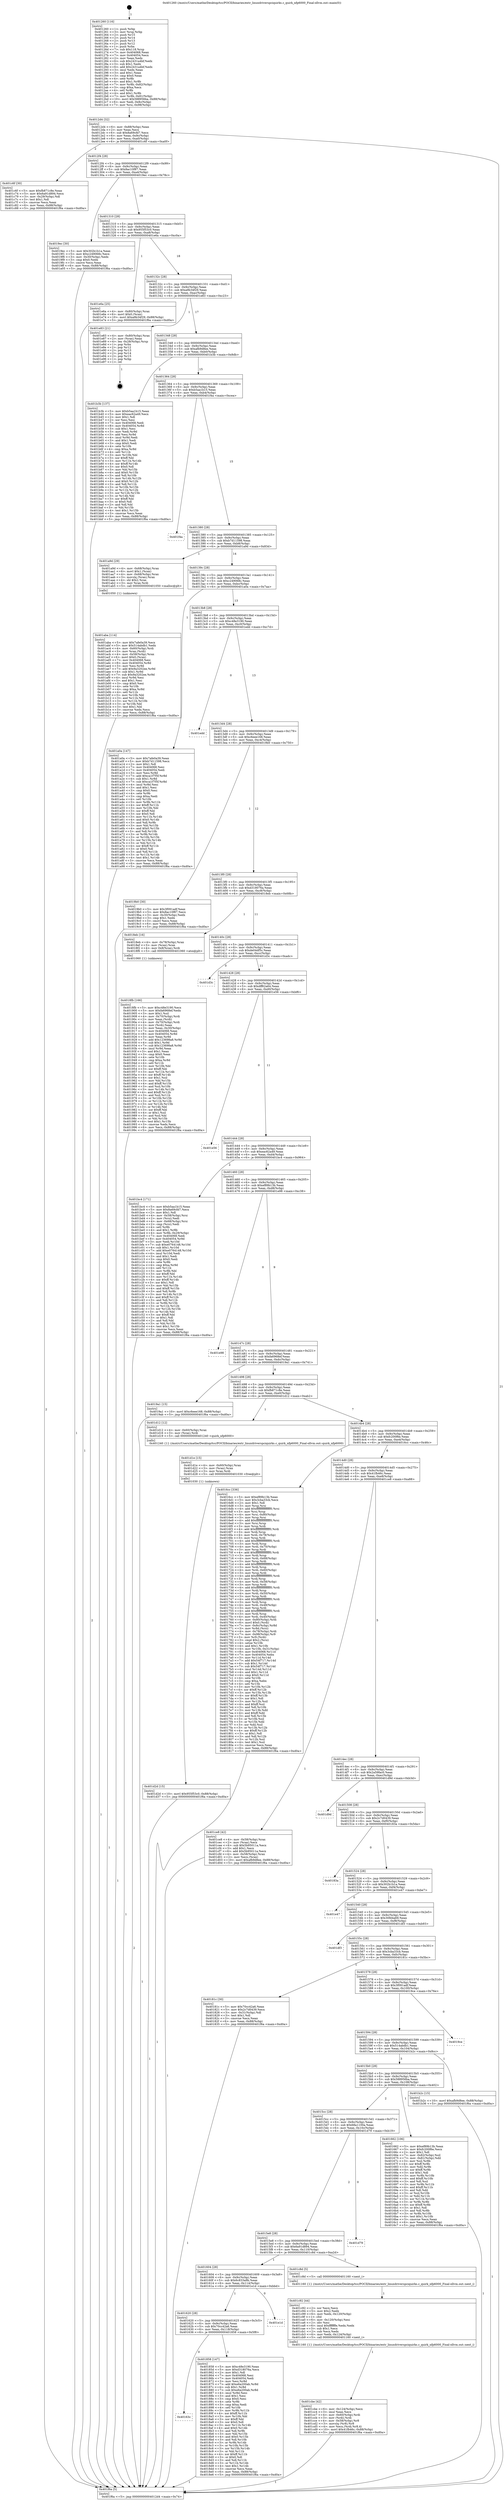 digraph "0x401260" {
  label = "0x401260 (/mnt/c/Users/mathe/Desktop/tcc/POCII/binaries/extr_linuxdriverspciquirks.c_quirk_nfp6000_Final-ollvm.out::main(0))"
  labelloc = "t"
  node[shape=record]

  Entry [label="",width=0.3,height=0.3,shape=circle,fillcolor=black,style=filled]
  "0x4012d4" [label="{
     0x4012d4 [32]\l
     | [instrs]\l
     &nbsp;&nbsp;0x4012d4 \<+6\>: mov -0x88(%rbp),%eax\l
     &nbsp;&nbsp;0x4012da \<+2\>: mov %eax,%ecx\l
     &nbsp;&nbsp;0x4012dc \<+6\>: sub $0x8a69cfd7,%ecx\l
     &nbsp;&nbsp;0x4012e2 \<+6\>: mov %eax,-0x9c(%rbp)\l
     &nbsp;&nbsp;0x4012e8 \<+6\>: mov %ecx,-0xa0(%rbp)\l
     &nbsp;&nbsp;0x4012ee \<+6\>: je 0000000000401c6f \<main+0xa0f\>\l
  }"]
  "0x401c6f" [label="{
     0x401c6f [30]\l
     | [instrs]\l
     &nbsp;&nbsp;0x401c6f \<+5\>: mov $0xfb871c8e,%eax\l
     &nbsp;&nbsp;0x401c74 \<+5\>: mov $0x6a91d894,%ecx\l
     &nbsp;&nbsp;0x401c79 \<+3\>: mov -0x29(%rbp),%dl\l
     &nbsp;&nbsp;0x401c7c \<+3\>: test $0x1,%dl\l
     &nbsp;&nbsp;0x401c7f \<+3\>: cmovne %ecx,%eax\l
     &nbsp;&nbsp;0x401c82 \<+6\>: mov %eax,-0x88(%rbp)\l
     &nbsp;&nbsp;0x401c88 \<+5\>: jmp 0000000000401f6a \<main+0xd0a\>\l
  }"]
  "0x4012f4" [label="{
     0x4012f4 [28]\l
     | [instrs]\l
     &nbsp;&nbsp;0x4012f4 \<+5\>: jmp 00000000004012f9 \<main+0x99\>\l
     &nbsp;&nbsp;0x4012f9 \<+6\>: mov -0x9c(%rbp),%eax\l
     &nbsp;&nbsp;0x4012ff \<+5\>: sub $0x8ac10f87,%eax\l
     &nbsp;&nbsp;0x401304 \<+6\>: mov %eax,-0xa4(%rbp)\l
     &nbsp;&nbsp;0x40130a \<+6\>: je 00000000004019ec \<main+0x78c\>\l
  }"]
  Exit [label="",width=0.3,height=0.3,shape=circle,fillcolor=black,style=filled,peripheries=2]
  "0x4019ec" [label="{
     0x4019ec [30]\l
     | [instrs]\l
     &nbsp;&nbsp;0x4019ec \<+5\>: mov $0x302b1b1a,%eax\l
     &nbsp;&nbsp;0x4019f1 \<+5\>: mov $0xc249068c,%ecx\l
     &nbsp;&nbsp;0x4019f6 \<+3\>: mov -0x30(%rbp),%edx\l
     &nbsp;&nbsp;0x4019f9 \<+3\>: cmp $0x0,%edx\l
     &nbsp;&nbsp;0x4019fc \<+3\>: cmove %ecx,%eax\l
     &nbsp;&nbsp;0x4019ff \<+6\>: mov %eax,-0x88(%rbp)\l
     &nbsp;&nbsp;0x401a05 \<+5\>: jmp 0000000000401f6a \<main+0xd0a\>\l
  }"]
  "0x401310" [label="{
     0x401310 [28]\l
     | [instrs]\l
     &nbsp;&nbsp;0x401310 \<+5\>: jmp 0000000000401315 \<main+0xb5\>\l
     &nbsp;&nbsp;0x401315 \<+6\>: mov -0x9c(%rbp),%eax\l
     &nbsp;&nbsp;0x40131b \<+5\>: sub $0x955f53c0,%eax\l
     &nbsp;&nbsp;0x401320 \<+6\>: mov %eax,-0xa8(%rbp)\l
     &nbsp;&nbsp;0x401326 \<+6\>: je 0000000000401e6a \<main+0xc0a\>\l
  }"]
  "0x401d2d" [label="{
     0x401d2d [15]\l
     | [instrs]\l
     &nbsp;&nbsp;0x401d2d \<+10\>: movl $0x955f53c0,-0x88(%rbp)\l
     &nbsp;&nbsp;0x401d37 \<+5\>: jmp 0000000000401f6a \<main+0xd0a\>\l
  }"]
  "0x401e6a" [label="{
     0x401e6a [25]\l
     | [instrs]\l
     &nbsp;&nbsp;0x401e6a \<+4\>: mov -0x80(%rbp),%rax\l
     &nbsp;&nbsp;0x401e6e \<+6\>: movl $0x0,(%rax)\l
     &nbsp;&nbsp;0x401e74 \<+10\>: movl $0xa9b34f29,-0x88(%rbp)\l
     &nbsp;&nbsp;0x401e7e \<+5\>: jmp 0000000000401f6a \<main+0xd0a\>\l
  }"]
  "0x40132c" [label="{
     0x40132c [28]\l
     | [instrs]\l
     &nbsp;&nbsp;0x40132c \<+5\>: jmp 0000000000401331 \<main+0xd1\>\l
     &nbsp;&nbsp;0x401331 \<+6\>: mov -0x9c(%rbp),%eax\l
     &nbsp;&nbsp;0x401337 \<+5\>: sub $0xa9b34f29,%eax\l
     &nbsp;&nbsp;0x40133c \<+6\>: mov %eax,-0xac(%rbp)\l
     &nbsp;&nbsp;0x401342 \<+6\>: je 0000000000401e83 \<main+0xc23\>\l
  }"]
  "0x401d1e" [label="{
     0x401d1e [15]\l
     | [instrs]\l
     &nbsp;&nbsp;0x401d1e \<+4\>: mov -0x60(%rbp),%rax\l
     &nbsp;&nbsp;0x401d22 \<+3\>: mov (%rax),%rax\l
     &nbsp;&nbsp;0x401d25 \<+3\>: mov %rax,%rdi\l
     &nbsp;&nbsp;0x401d28 \<+5\>: call 0000000000401030 \<free@plt\>\l
     | [calls]\l
     &nbsp;&nbsp;0x401030 \{1\} (unknown)\l
  }"]
  "0x401e83" [label="{
     0x401e83 [21]\l
     | [instrs]\l
     &nbsp;&nbsp;0x401e83 \<+4\>: mov -0x80(%rbp),%rax\l
     &nbsp;&nbsp;0x401e87 \<+2\>: mov (%rax),%eax\l
     &nbsp;&nbsp;0x401e89 \<+4\>: lea -0x28(%rbp),%rsp\l
     &nbsp;&nbsp;0x401e8d \<+1\>: pop %rbx\l
     &nbsp;&nbsp;0x401e8e \<+2\>: pop %r12\l
     &nbsp;&nbsp;0x401e90 \<+2\>: pop %r13\l
     &nbsp;&nbsp;0x401e92 \<+2\>: pop %r14\l
     &nbsp;&nbsp;0x401e94 \<+2\>: pop %r15\l
     &nbsp;&nbsp;0x401e96 \<+1\>: pop %rbp\l
     &nbsp;&nbsp;0x401e97 \<+1\>: ret\l
  }"]
  "0x401348" [label="{
     0x401348 [28]\l
     | [instrs]\l
     &nbsp;&nbsp;0x401348 \<+5\>: jmp 000000000040134d \<main+0xed\>\l
     &nbsp;&nbsp;0x40134d \<+6\>: mov -0x9c(%rbp),%eax\l
     &nbsp;&nbsp;0x401353 \<+5\>: sub $0xafb9d8ee,%eax\l
     &nbsp;&nbsp;0x401358 \<+6\>: mov %eax,-0xb0(%rbp)\l
     &nbsp;&nbsp;0x40135e \<+6\>: je 0000000000401b3b \<main+0x8db\>\l
  }"]
  "0x401cbe" [label="{
     0x401cbe [42]\l
     | [instrs]\l
     &nbsp;&nbsp;0x401cbe \<+6\>: mov -0x124(%rbp),%ecx\l
     &nbsp;&nbsp;0x401cc4 \<+3\>: imul %eax,%ecx\l
     &nbsp;&nbsp;0x401cc7 \<+4\>: mov -0x60(%rbp),%rdi\l
     &nbsp;&nbsp;0x401ccb \<+3\>: mov (%rdi),%rdi\l
     &nbsp;&nbsp;0x401cce \<+4\>: mov -0x58(%rbp),%r8\l
     &nbsp;&nbsp;0x401cd2 \<+3\>: movslq (%r8),%r8\l
     &nbsp;&nbsp;0x401cd5 \<+4\>: mov %ecx,(%rdi,%r8,4)\l
     &nbsp;&nbsp;0x401cd9 \<+10\>: movl $0x41fb46c,-0x88(%rbp)\l
     &nbsp;&nbsp;0x401ce3 \<+5\>: jmp 0000000000401f6a \<main+0xd0a\>\l
  }"]
  "0x401b3b" [label="{
     0x401b3b [137]\l
     | [instrs]\l
     &nbsp;&nbsp;0x401b3b \<+5\>: mov $0xb5aa1b15,%eax\l
     &nbsp;&nbsp;0x401b40 \<+5\>: mov $0xeac62a49,%ecx\l
     &nbsp;&nbsp;0x401b45 \<+2\>: mov $0x1,%dl\l
     &nbsp;&nbsp;0x401b47 \<+2\>: xor %esi,%esi\l
     &nbsp;&nbsp;0x401b49 \<+7\>: mov 0x404068,%edi\l
     &nbsp;&nbsp;0x401b50 \<+8\>: mov 0x404054,%r8d\l
     &nbsp;&nbsp;0x401b58 \<+3\>: sub $0x1,%esi\l
     &nbsp;&nbsp;0x401b5b \<+3\>: mov %edi,%r9d\l
     &nbsp;&nbsp;0x401b5e \<+3\>: add %esi,%r9d\l
     &nbsp;&nbsp;0x401b61 \<+4\>: imul %r9d,%edi\l
     &nbsp;&nbsp;0x401b65 \<+3\>: and $0x1,%edi\l
     &nbsp;&nbsp;0x401b68 \<+3\>: cmp $0x0,%edi\l
     &nbsp;&nbsp;0x401b6b \<+4\>: sete %r10b\l
     &nbsp;&nbsp;0x401b6f \<+4\>: cmp $0xa,%r8d\l
     &nbsp;&nbsp;0x401b73 \<+4\>: setl %r11b\l
     &nbsp;&nbsp;0x401b77 \<+3\>: mov %r10b,%bl\l
     &nbsp;&nbsp;0x401b7a \<+3\>: xor $0xff,%bl\l
     &nbsp;&nbsp;0x401b7d \<+3\>: mov %r11b,%r14b\l
     &nbsp;&nbsp;0x401b80 \<+4\>: xor $0xff,%r14b\l
     &nbsp;&nbsp;0x401b84 \<+3\>: xor $0x0,%dl\l
     &nbsp;&nbsp;0x401b87 \<+3\>: mov %bl,%r15b\l
     &nbsp;&nbsp;0x401b8a \<+4\>: and $0x0,%r15b\l
     &nbsp;&nbsp;0x401b8e \<+3\>: and %dl,%r10b\l
     &nbsp;&nbsp;0x401b91 \<+3\>: mov %r14b,%r12b\l
     &nbsp;&nbsp;0x401b94 \<+4\>: and $0x0,%r12b\l
     &nbsp;&nbsp;0x401b98 \<+3\>: and %dl,%r11b\l
     &nbsp;&nbsp;0x401b9b \<+3\>: or %r10b,%r15b\l
     &nbsp;&nbsp;0x401b9e \<+3\>: or %r11b,%r12b\l
     &nbsp;&nbsp;0x401ba1 \<+3\>: xor %r12b,%r15b\l
     &nbsp;&nbsp;0x401ba4 \<+3\>: or %r14b,%bl\l
     &nbsp;&nbsp;0x401ba7 \<+3\>: xor $0xff,%bl\l
     &nbsp;&nbsp;0x401baa \<+3\>: or $0x0,%dl\l
     &nbsp;&nbsp;0x401bad \<+2\>: and %dl,%bl\l
     &nbsp;&nbsp;0x401baf \<+3\>: or %bl,%r15b\l
     &nbsp;&nbsp;0x401bb2 \<+4\>: test $0x1,%r15b\l
     &nbsp;&nbsp;0x401bb6 \<+3\>: cmovne %ecx,%eax\l
     &nbsp;&nbsp;0x401bb9 \<+6\>: mov %eax,-0x88(%rbp)\l
     &nbsp;&nbsp;0x401bbf \<+5\>: jmp 0000000000401f6a \<main+0xd0a\>\l
  }"]
  "0x401364" [label="{
     0x401364 [28]\l
     | [instrs]\l
     &nbsp;&nbsp;0x401364 \<+5\>: jmp 0000000000401369 \<main+0x109\>\l
     &nbsp;&nbsp;0x401369 \<+6\>: mov -0x9c(%rbp),%eax\l
     &nbsp;&nbsp;0x40136f \<+5\>: sub $0xb5aa1b15,%eax\l
     &nbsp;&nbsp;0x401374 \<+6\>: mov %eax,-0xb4(%rbp)\l
     &nbsp;&nbsp;0x40137a \<+6\>: je 0000000000401f4a \<main+0xcea\>\l
  }"]
  "0x401c92" [label="{
     0x401c92 [44]\l
     | [instrs]\l
     &nbsp;&nbsp;0x401c92 \<+2\>: xor %ecx,%ecx\l
     &nbsp;&nbsp;0x401c94 \<+5\>: mov $0x2,%edx\l
     &nbsp;&nbsp;0x401c99 \<+6\>: mov %edx,-0x120(%rbp)\l
     &nbsp;&nbsp;0x401c9f \<+1\>: cltd\l
     &nbsp;&nbsp;0x401ca0 \<+6\>: mov -0x120(%rbp),%esi\l
     &nbsp;&nbsp;0x401ca6 \<+2\>: idiv %esi\l
     &nbsp;&nbsp;0x401ca8 \<+6\>: imul $0xfffffffe,%edx,%edx\l
     &nbsp;&nbsp;0x401cae \<+3\>: sub $0x1,%ecx\l
     &nbsp;&nbsp;0x401cb1 \<+2\>: sub %ecx,%edx\l
     &nbsp;&nbsp;0x401cb3 \<+6\>: mov %edx,-0x124(%rbp)\l
     &nbsp;&nbsp;0x401cb9 \<+5\>: call 0000000000401160 \<next_i\>\l
     | [calls]\l
     &nbsp;&nbsp;0x401160 \{1\} (/mnt/c/Users/mathe/Desktop/tcc/POCII/binaries/extr_linuxdriverspciquirks.c_quirk_nfp6000_Final-ollvm.out::next_i)\l
  }"]
  "0x401f4a" [label="{
     0x401f4a\l
  }", style=dashed]
  "0x401380" [label="{
     0x401380 [28]\l
     | [instrs]\l
     &nbsp;&nbsp;0x401380 \<+5\>: jmp 0000000000401385 \<main+0x125\>\l
     &nbsp;&nbsp;0x401385 \<+6\>: mov -0x9c(%rbp),%eax\l
     &nbsp;&nbsp;0x40138b \<+5\>: sub $0xb7d11598,%eax\l
     &nbsp;&nbsp;0x401390 \<+6\>: mov %eax,-0xb8(%rbp)\l
     &nbsp;&nbsp;0x401396 \<+6\>: je 0000000000401a9d \<main+0x83d\>\l
  }"]
  "0x401aba" [label="{
     0x401aba [114]\l
     | [instrs]\l
     &nbsp;&nbsp;0x401aba \<+5\>: mov $0x7afe0a39,%ecx\l
     &nbsp;&nbsp;0x401abf \<+5\>: mov $0x514abdb1,%edx\l
     &nbsp;&nbsp;0x401ac4 \<+4\>: mov -0x60(%rbp),%rdi\l
     &nbsp;&nbsp;0x401ac8 \<+3\>: mov %rax,(%rdi)\l
     &nbsp;&nbsp;0x401acb \<+4\>: mov -0x58(%rbp),%rax\l
     &nbsp;&nbsp;0x401acf \<+6\>: movl $0x0,(%rax)\l
     &nbsp;&nbsp;0x401ad5 \<+7\>: mov 0x404068,%esi\l
     &nbsp;&nbsp;0x401adc \<+8\>: mov 0x404054,%r8d\l
     &nbsp;&nbsp;0x401ae4 \<+3\>: mov %esi,%r9d\l
     &nbsp;&nbsp;0x401ae7 \<+7\>: add $0x9a3202ee,%r9d\l
     &nbsp;&nbsp;0x401aee \<+4\>: sub $0x1,%r9d\l
     &nbsp;&nbsp;0x401af2 \<+7\>: sub $0x9a3202ee,%r9d\l
     &nbsp;&nbsp;0x401af9 \<+4\>: imul %r9d,%esi\l
     &nbsp;&nbsp;0x401afd \<+3\>: and $0x1,%esi\l
     &nbsp;&nbsp;0x401b00 \<+3\>: cmp $0x0,%esi\l
     &nbsp;&nbsp;0x401b03 \<+4\>: sete %r10b\l
     &nbsp;&nbsp;0x401b07 \<+4\>: cmp $0xa,%r8d\l
     &nbsp;&nbsp;0x401b0b \<+4\>: setl %r11b\l
     &nbsp;&nbsp;0x401b0f \<+3\>: mov %r10b,%bl\l
     &nbsp;&nbsp;0x401b12 \<+3\>: and %r11b,%bl\l
     &nbsp;&nbsp;0x401b15 \<+3\>: xor %r11b,%r10b\l
     &nbsp;&nbsp;0x401b18 \<+3\>: or %r10b,%bl\l
     &nbsp;&nbsp;0x401b1b \<+3\>: test $0x1,%bl\l
     &nbsp;&nbsp;0x401b1e \<+3\>: cmovne %edx,%ecx\l
     &nbsp;&nbsp;0x401b21 \<+6\>: mov %ecx,-0x88(%rbp)\l
     &nbsp;&nbsp;0x401b27 \<+5\>: jmp 0000000000401f6a \<main+0xd0a\>\l
  }"]
  "0x401a9d" [label="{
     0x401a9d [29]\l
     | [instrs]\l
     &nbsp;&nbsp;0x401a9d \<+4\>: mov -0x68(%rbp),%rax\l
     &nbsp;&nbsp;0x401aa1 \<+6\>: movl $0x1,(%rax)\l
     &nbsp;&nbsp;0x401aa7 \<+4\>: mov -0x68(%rbp),%rax\l
     &nbsp;&nbsp;0x401aab \<+3\>: movslq (%rax),%rax\l
     &nbsp;&nbsp;0x401aae \<+4\>: shl $0x2,%rax\l
     &nbsp;&nbsp;0x401ab2 \<+3\>: mov %rax,%rdi\l
     &nbsp;&nbsp;0x401ab5 \<+5\>: call 0000000000401050 \<malloc@plt\>\l
     | [calls]\l
     &nbsp;&nbsp;0x401050 \{1\} (unknown)\l
  }"]
  "0x40139c" [label="{
     0x40139c [28]\l
     | [instrs]\l
     &nbsp;&nbsp;0x40139c \<+5\>: jmp 00000000004013a1 \<main+0x141\>\l
     &nbsp;&nbsp;0x4013a1 \<+6\>: mov -0x9c(%rbp),%eax\l
     &nbsp;&nbsp;0x4013a7 \<+5\>: sub $0xc249068c,%eax\l
     &nbsp;&nbsp;0x4013ac \<+6\>: mov %eax,-0xbc(%rbp)\l
     &nbsp;&nbsp;0x4013b2 \<+6\>: je 0000000000401a0a \<main+0x7aa\>\l
  }"]
  "0x4018fb" [label="{
     0x4018fb [166]\l
     | [instrs]\l
     &nbsp;&nbsp;0x4018fb \<+5\>: mov $0xc48e3190,%ecx\l
     &nbsp;&nbsp;0x401900 \<+5\>: mov $0xfa6968ef,%edx\l
     &nbsp;&nbsp;0x401905 \<+3\>: mov $0x1,%sil\l
     &nbsp;&nbsp;0x401908 \<+4\>: mov -0x70(%rbp),%rdi\l
     &nbsp;&nbsp;0x40190c \<+2\>: mov %eax,(%rdi)\l
     &nbsp;&nbsp;0x40190e \<+4\>: mov -0x70(%rbp),%rdi\l
     &nbsp;&nbsp;0x401912 \<+2\>: mov (%rdi),%eax\l
     &nbsp;&nbsp;0x401914 \<+3\>: mov %eax,-0x30(%rbp)\l
     &nbsp;&nbsp;0x401917 \<+7\>: mov 0x404068,%eax\l
     &nbsp;&nbsp;0x40191e \<+8\>: mov 0x404054,%r8d\l
     &nbsp;&nbsp;0x401926 \<+3\>: mov %eax,%r9d\l
     &nbsp;&nbsp;0x401929 \<+7\>: add $0x123698a8,%r9d\l
     &nbsp;&nbsp;0x401930 \<+4\>: sub $0x1,%r9d\l
     &nbsp;&nbsp;0x401934 \<+7\>: sub $0x123698a8,%r9d\l
     &nbsp;&nbsp;0x40193b \<+4\>: imul %r9d,%eax\l
     &nbsp;&nbsp;0x40193f \<+3\>: and $0x1,%eax\l
     &nbsp;&nbsp;0x401942 \<+3\>: cmp $0x0,%eax\l
     &nbsp;&nbsp;0x401945 \<+4\>: sete %r10b\l
     &nbsp;&nbsp;0x401949 \<+4\>: cmp $0xa,%r8d\l
     &nbsp;&nbsp;0x40194d \<+4\>: setl %r11b\l
     &nbsp;&nbsp;0x401951 \<+3\>: mov %r10b,%bl\l
     &nbsp;&nbsp;0x401954 \<+3\>: xor $0xff,%bl\l
     &nbsp;&nbsp;0x401957 \<+3\>: mov %r11b,%r14b\l
     &nbsp;&nbsp;0x40195a \<+4\>: xor $0xff,%r14b\l
     &nbsp;&nbsp;0x40195e \<+4\>: xor $0x1,%sil\l
     &nbsp;&nbsp;0x401962 \<+3\>: mov %bl,%r15b\l
     &nbsp;&nbsp;0x401965 \<+4\>: and $0xff,%r15b\l
     &nbsp;&nbsp;0x401969 \<+3\>: and %sil,%r10b\l
     &nbsp;&nbsp;0x40196c \<+3\>: mov %r14b,%r12b\l
     &nbsp;&nbsp;0x40196f \<+4\>: and $0xff,%r12b\l
     &nbsp;&nbsp;0x401973 \<+3\>: and %sil,%r11b\l
     &nbsp;&nbsp;0x401976 \<+3\>: or %r10b,%r15b\l
     &nbsp;&nbsp;0x401979 \<+3\>: or %r11b,%r12b\l
     &nbsp;&nbsp;0x40197c \<+3\>: xor %r12b,%r15b\l
     &nbsp;&nbsp;0x40197f \<+3\>: or %r14b,%bl\l
     &nbsp;&nbsp;0x401982 \<+3\>: xor $0xff,%bl\l
     &nbsp;&nbsp;0x401985 \<+4\>: or $0x1,%sil\l
     &nbsp;&nbsp;0x401989 \<+3\>: and %sil,%bl\l
     &nbsp;&nbsp;0x40198c \<+3\>: or %bl,%r15b\l
     &nbsp;&nbsp;0x40198f \<+4\>: test $0x1,%r15b\l
     &nbsp;&nbsp;0x401993 \<+3\>: cmovne %edx,%ecx\l
     &nbsp;&nbsp;0x401996 \<+6\>: mov %ecx,-0x88(%rbp)\l
     &nbsp;&nbsp;0x40199c \<+5\>: jmp 0000000000401f6a \<main+0xd0a\>\l
  }"]
  "0x401a0a" [label="{
     0x401a0a [147]\l
     | [instrs]\l
     &nbsp;&nbsp;0x401a0a \<+5\>: mov $0x7afe0a39,%eax\l
     &nbsp;&nbsp;0x401a0f \<+5\>: mov $0xb7d11598,%ecx\l
     &nbsp;&nbsp;0x401a14 \<+2\>: mov $0x1,%dl\l
     &nbsp;&nbsp;0x401a16 \<+7\>: mov 0x404068,%esi\l
     &nbsp;&nbsp;0x401a1d \<+7\>: mov 0x404054,%edi\l
     &nbsp;&nbsp;0x401a24 \<+3\>: mov %esi,%r8d\l
     &nbsp;&nbsp;0x401a27 \<+7\>: add $0xca1f7f5f,%r8d\l
     &nbsp;&nbsp;0x401a2e \<+4\>: sub $0x1,%r8d\l
     &nbsp;&nbsp;0x401a32 \<+7\>: sub $0xca1f7f5f,%r8d\l
     &nbsp;&nbsp;0x401a39 \<+4\>: imul %r8d,%esi\l
     &nbsp;&nbsp;0x401a3d \<+3\>: and $0x1,%esi\l
     &nbsp;&nbsp;0x401a40 \<+3\>: cmp $0x0,%esi\l
     &nbsp;&nbsp;0x401a43 \<+4\>: sete %r9b\l
     &nbsp;&nbsp;0x401a47 \<+3\>: cmp $0xa,%edi\l
     &nbsp;&nbsp;0x401a4a \<+4\>: setl %r10b\l
     &nbsp;&nbsp;0x401a4e \<+3\>: mov %r9b,%r11b\l
     &nbsp;&nbsp;0x401a51 \<+4\>: xor $0xff,%r11b\l
     &nbsp;&nbsp;0x401a55 \<+3\>: mov %r10b,%bl\l
     &nbsp;&nbsp;0x401a58 \<+3\>: xor $0xff,%bl\l
     &nbsp;&nbsp;0x401a5b \<+3\>: xor $0x0,%dl\l
     &nbsp;&nbsp;0x401a5e \<+3\>: mov %r11b,%r14b\l
     &nbsp;&nbsp;0x401a61 \<+4\>: and $0x0,%r14b\l
     &nbsp;&nbsp;0x401a65 \<+3\>: and %dl,%r9b\l
     &nbsp;&nbsp;0x401a68 \<+3\>: mov %bl,%r15b\l
     &nbsp;&nbsp;0x401a6b \<+4\>: and $0x0,%r15b\l
     &nbsp;&nbsp;0x401a6f \<+3\>: and %dl,%r10b\l
     &nbsp;&nbsp;0x401a72 \<+3\>: or %r9b,%r14b\l
     &nbsp;&nbsp;0x401a75 \<+3\>: or %r10b,%r15b\l
     &nbsp;&nbsp;0x401a78 \<+3\>: xor %r15b,%r14b\l
     &nbsp;&nbsp;0x401a7b \<+3\>: or %bl,%r11b\l
     &nbsp;&nbsp;0x401a7e \<+4\>: xor $0xff,%r11b\l
     &nbsp;&nbsp;0x401a82 \<+3\>: or $0x0,%dl\l
     &nbsp;&nbsp;0x401a85 \<+3\>: and %dl,%r11b\l
     &nbsp;&nbsp;0x401a88 \<+3\>: or %r11b,%r14b\l
     &nbsp;&nbsp;0x401a8b \<+4\>: test $0x1,%r14b\l
     &nbsp;&nbsp;0x401a8f \<+3\>: cmovne %ecx,%eax\l
     &nbsp;&nbsp;0x401a92 \<+6\>: mov %eax,-0x88(%rbp)\l
     &nbsp;&nbsp;0x401a98 \<+5\>: jmp 0000000000401f6a \<main+0xd0a\>\l
  }"]
  "0x4013b8" [label="{
     0x4013b8 [28]\l
     | [instrs]\l
     &nbsp;&nbsp;0x4013b8 \<+5\>: jmp 00000000004013bd \<main+0x15d\>\l
     &nbsp;&nbsp;0x4013bd \<+6\>: mov -0x9c(%rbp),%eax\l
     &nbsp;&nbsp;0x4013c3 \<+5\>: sub $0xc48e3190,%eax\l
     &nbsp;&nbsp;0x4013c8 \<+6\>: mov %eax,-0xc0(%rbp)\l
     &nbsp;&nbsp;0x4013ce \<+6\>: je 0000000000401edd \<main+0xc7d\>\l
  }"]
  "0x40163c" [label="{
     0x40163c\l
  }", style=dashed]
  "0x401edd" [label="{
     0x401edd\l
  }", style=dashed]
  "0x4013d4" [label="{
     0x4013d4 [28]\l
     | [instrs]\l
     &nbsp;&nbsp;0x4013d4 \<+5\>: jmp 00000000004013d9 \<main+0x179\>\l
     &nbsp;&nbsp;0x4013d9 \<+6\>: mov -0x9c(%rbp),%eax\l
     &nbsp;&nbsp;0x4013df \<+5\>: sub $0xc6eee168,%eax\l
     &nbsp;&nbsp;0x4013e4 \<+6\>: mov %eax,-0xc4(%rbp)\l
     &nbsp;&nbsp;0x4013ea \<+6\>: je 00000000004019b0 \<main+0x750\>\l
  }"]
  "0x401858" [label="{
     0x401858 [147]\l
     | [instrs]\l
     &nbsp;&nbsp;0x401858 \<+5\>: mov $0xc48e3190,%eax\l
     &nbsp;&nbsp;0x40185d \<+5\>: mov $0xd318076a,%ecx\l
     &nbsp;&nbsp;0x401862 \<+2\>: mov $0x1,%dl\l
     &nbsp;&nbsp;0x401864 \<+7\>: mov 0x404068,%esi\l
     &nbsp;&nbsp;0x40186b \<+7\>: mov 0x404054,%edi\l
     &nbsp;&nbsp;0x401872 \<+3\>: mov %esi,%r8d\l
     &nbsp;&nbsp;0x401875 \<+7\>: add $0xe6a200ab,%r8d\l
     &nbsp;&nbsp;0x40187c \<+4\>: sub $0x1,%r8d\l
     &nbsp;&nbsp;0x401880 \<+7\>: sub $0xe6a200ab,%r8d\l
     &nbsp;&nbsp;0x401887 \<+4\>: imul %r8d,%esi\l
     &nbsp;&nbsp;0x40188b \<+3\>: and $0x1,%esi\l
     &nbsp;&nbsp;0x40188e \<+3\>: cmp $0x0,%esi\l
     &nbsp;&nbsp;0x401891 \<+4\>: sete %r9b\l
     &nbsp;&nbsp;0x401895 \<+3\>: cmp $0xa,%edi\l
     &nbsp;&nbsp;0x401898 \<+4\>: setl %r10b\l
     &nbsp;&nbsp;0x40189c \<+3\>: mov %r9b,%r11b\l
     &nbsp;&nbsp;0x40189f \<+4\>: xor $0xff,%r11b\l
     &nbsp;&nbsp;0x4018a3 \<+3\>: mov %r10b,%bl\l
     &nbsp;&nbsp;0x4018a6 \<+3\>: xor $0xff,%bl\l
     &nbsp;&nbsp;0x4018a9 \<+3\>: xor $0x0,%dl\l
     &nbsp;&nbsp;0x4018ac \<+3\>: mov %r11b,%r14b\l
     &nbsp;&nbsp;0x4018af \<+4\>: and $0x0,%r14b\l
     &nbsp;&nbsp;0x4018b3 \<+3\>: and %dl,%r9b\l
     &nbsp;&nbsp;0x4018b6 \<+3\>: mov %bl,%r15b\l
     &nbsp;&nbsp;0x4018b9 \<+4\>: and $0x0,%r15b\l
     &nbsp;&nbsp;0x4018bd \<+3\>: and %dl,%r10b\l
     &nbsp;&nbsp;0x4018c0 \<+3\>: or %r9b,%r14b\l
     &nbsp;&nbsp;0x4018c3 \<+3\>: or %r10b,%r15b\l
     &nbsp;&nbsp;0x4018c6 \<+3\>: xor %r15b,%r14b\l
     &nbsp;&nbsp;0x4018c9 \<+3\>: or %bl,%r11b\l
     &nbsp;&nbsp;0x4018cc \<+4\>: xor $0xff,%r11b\l
     &nbsp;&nbsp;0x4018d0 \<+3\>: or $0x0,%dl\l
     &nbsp;&nbsp;0x4018d3 \<+3\>: and %dl,%r11b\l
     &nbsp;&nbsp;0x4018d6 \<+3\>: or %r11b,%r14b\l
     &nbsp;&nbsp;0x4018d9 \<+4\>: test $0x1,%r14b\l
     &nbsp;&nbsp;0x4018dd \<+3\>: cmovne %ecx,%eax\l
     &nbsp;&nbsp;0x4018e0 \<+6\>: mov %eax,-0x88(%rbp)\l
     &nbsp;&nbsp;0x4018e6 \<+5\>: jmp 0000000000401f6a \<main+0xd0a\>\l
  }"]
  "0x4019b0" [label="{
     0x4019b0 [30]\l
     | [instrs]\l
     &nbsp;&nbsp;0x4019b0 \<+5\>: mov $0x3f091adf,%eax\l
     &nbsp;&nbsp;0x4019b5 \<+5\>: mov $0x8ac10f87,%ecx\l
     &nbsp;&nbsp;0x4019ba \<+3\>: mov -0x30(%rbp),%edx\l
     &nbsp;&nbsp;0x4019bd \<+3\>: cmp $0x1,%edx\l
     &nbsp;&nbsp;0x4019c0 \<+3\>: cmovl %ecx,%eax\l
     &nbsp;&nbsp;0x4019c3 \<+6\>: mov %eax,-0x88(%rbp)\l
     &nbsp;&nbsp;0x4019c9 \<+5\>: jmp 0000000000401f6a \<main+0xd0a\>\l
  }"]
  "0x4013f0" [label="{
     0x4013f0 [28]\l
     | [instrs]\l
     &nbsp;&nbsp;0x4013f0 \<+5\>: jmp 00000000004013f5 \<main+0x195\>\l
     &nbsp;&nbsp;0x4013f5 \<+6\>: mov -0x9c(%rbp),%eax\l
     &nbsp;&nbsp;0x4013fb \<+5\>: sub $0xd318076a,%eax\l
     &nbsp;&nbsp;0x401400 \<+6\>: mov %eax,-0xc8(%rbp)\l
     &nbsp;&nbsp;0x401406 \<+6\>: je 00000000004018eb \<main+0x68b\>\l
  }"]
  "0x401620" [label="{
     0x401620 [28]\l
     | [instrs]\l
     &nbsp;&nbsp;0x401620 \<+5\>: jmp 0000000000401625 \<main+0x3c5\>\l
     &nbsp;&nbsp;0x401625 \<+6\>: mov -0x9c(%rbp),%eax\l
     &nbsp;&nbsp;0x40162b \<+5\>: sub $0x70cc42a6,%eax\l
     &nbsp;&nbsp;0x401630 \<+6\>: mov %eax,-0x118(%rbp)\l
     &nbsp;&nbsp;0x401636 \<+6\>: je 0000000000401858 \<main+0x5f8\>\l
  }"]
  "0x4018eb" [label="{
     0x4018eb [16]\l
     | [instrs]\l
     &nbsp;&nbsp;0x4018eb \<+4\>: mov -0x78(%rbp),%rax\l
     &nbsp;&nbsp;0x4018ef \<+3\>: mov (%rax),%rax\l
     &nbsp;&nbsp;0x4018f2 \<+4\>: mov 0x8(%rax),%rdi\l
     &nbsp;&nbsp;0x4018f6 \<+5\>: call 0000000000401060 \<atoi@plt\>\l
     | [calls]\l
     &nbsp;&nbsp;0x401060 \{1\} (unknown)\l
  }"]
  "0x40140c" [label="{
     0x40140c [28]\l
     | [instrs]\l
     &nbsp;&nbsp;0x40140c \<+5\>: jmp 0000000000401411 \<main+0x1b1\>\l
     &nbsp;&nbsp;0x401411 \<+6\>: mov -0x9c(%rbp),%eax\l
     &nbsp;&nbsp;0x401417 \<+5\>: sub $0xde04df5c,%eax\l
     &nbsp;&nbsp;0x40141c \<+6\>: mov %eax,-0xcc(%rbp)\l
     &nbsp;&nbsp;0x401422 \<+6\>: je 0000000000401d3c \<main+0xadc\>\l
  }"]
  "0x401e1d" [label="{
     0x401e1d\l
  }", style=dashed]
  "0x401d3c" [label="{
     0x401d3c\l
  }", style=dashed]
  "0x401428" [label="{
     0x401428 [28]\l
     | [instrs]\l
     &nbsp;&nbsp;0x401428 \<+5\>: jmp 000000000040142d \<main+0x1cd\>\l
     &nbsp;&nbsp;0x40142d \<+6\>: mov -0x9c(%rbp),%eax\l
     &nbsp;&nbsp;0x401433 \<+5\>: sub $0xdff62a64,%eax\l
     &nbsp;&nbsp;0x401438 \<+6\>: mov %eax,-0xd0(%rbp)\l
     &nbsp;&nbsp;0x40143e \<+6\>: je 0000000000401e56 \<main+0xbf6\>\l
  }"]
  "0x401604" [label="{
     0x401604 [28]\l
     | [instrs]\l
     &nbsp;&nbsp;0x401604 \<+5\>: jmp 0000000000401609 \<main+0x3a9\>\l
     &nbsp;&nbsp;0x401609 \<+6\>: mov -0x9c(%rbp),%eax\l
     &nbsp;&nbsp;0x40160f \<+5\>: sub $0x6c833a9b,%eax\l
     &nbsp;&nbsp;0x401614 \<+6\>: mov %eax,-0x114(%rbp)\l
     &nbsp;&nbsp;0x40161a \<+6\>: je 0000000000401e1d \<main+0xbbd\>\l
  }"]
  "0x401e56" [label="{
     0x401e56\l
  }", style=dashed]
  "0x401444" [label="{
     0x401444 [28]\l
     | [instrs]\l
     &nbsp;&nbsp;0x401444 \<+5\>: jmp 0000000000401449 \<main+0x1e9\>\l
     &nbsp;&nbsp;0x401449 \<+6\>: mov -0x9c(%rbp),%eax\l
     &nbsp;&nbsp;0x40144f \<+5\>: sub $0xeac62a49,%eax\l
     &nbsp;&nbsp;0x401454 \<+6\>: mov %eax,-0xd4(%rbp)\l
     &nbsp;&nbsp;0x40145a \<+6\>: je 0000000000401bc4 \<main+0x964\>\l
  }"]
  "0x401c8d" [label="{
     0x401c8d [5]\l
     | [instrs]\l
     &nbsp;&nbsp;0x401c8d \<+5\>: call 0000000000401160 \<next_i\>\l
     | [calls]\l
     &nbsp;&nbsp;0x401160 \{1\} (/mnt/c/Users/mathe/Desktop/tcc/POCII/binaries/extr_linuxdriverspciquirks.c_quirk_nfp6000_Final-ollvm.out::next_i)\l
  }"]
  "0x401bc4" [label="{
     0x401bc4 [171]\l
     | [instrs]\l
     &nbsp;&nbsp;0x401bc4 \<+5\>: mov $0xb5aa1b15,%eax\l
     &nbsp;&nbsp;0x401bc9 \<+5\>: mov $0x8a69cfd7,%ecx\l
     &nbsp;&nbsp;0x401bce \<+2\>: mov $0x1,%dl\l
     &nbsp;&nbsp;0x401bd0 \<+4\>: mov -0x58(%rbp),%rsi\l
     &nbsp;&nbsp;0x401bd4 \<+2\>: mov (%rsi),%edi\l
     &nbsp;&nbsp;0x401bd6 \<+4\>: mov -0x68(%rbp),%rsi\l
     &nbsp;&nbsp;0x401bda \<+2\>: cmp (%rsi),%edi\l
     &nbsp;&nbsp;0x401bdc \<+4\>: setl %r8b\l
     &nbsp;&nbsp;0x401be0 \<+4\>: and $0x1,%r8b\l
     &nbsp;&nbsp;0x401be4 \<+4\>: mov %r8b,-0x29(%rbp)\l
     &nbsp;&nbsp;0x401be8 \<+7\>: mov 0x404068,%edi\l
     &nbsp;&nbsp;0x401bef \<+8\>: mov 0x404054,%r9d\l
     &nbsp;&nbsp;0x401bf7 \<+3\>: mov %edi,%r10d\l
     &nbsp;&nbsp;0x401bfa \<+7\>: sub $0xe0764148,%r10d\l
     &nbsp;&nbsp;0x401c01 \<+4\>: sub $0x1,%r10d\l
     &nbsp;&nbsp;0x401c05 \<+7\>: add $0xe0764148,%r10d\l
     &nbsp;&nbsp;0x401c0c \<+4\>: imul %r10d,%edi\l
     &nbsp;&nbsp;0x401c10 \<+3\>: and $0x1,%edi\l
     &nbsp;&nbsp;0x401c13 \<+3\>: cmp $0x0,%edi\l
     &nbsp;&nbsp;0x401c16 \<+4\>: sete %r8b\l
     &nbsp;&nbsp;0x401c1a \<+4\>: cmp $0xa,%r9d\l
     &nbsp;&nbsp;0x401c1e \<+4\>: setl %r11b\l
     &nbsp;&nbsp;0x401c22 \<+3\>: mov %r8b,%bl\l
     &nbsp;&nbsp;0x401c25 \<+3\>: xor $0xff,%bl\l
     &nbsp;&nbsp;0x401c28 \<+3\>: mov %r11b,%r14b\l
     &nbsp;&nbsp;0x401c2b \<+4\>: xor $0xff,%r14b\l
     &nbsp;&nbsp;0x401c2f \<+3\>: xor $0x1,%dl\l
     &nbsp;&nbsp;0x401c32 \<+3\>: mov %bl,%r15b\l
     &nbsp;&nbsp;0x401c35 \<+4\>: and $0xff,%r15b\l
     &nbsp;&nbsp;0x401c39 \<+3\>: and %dl,%r8b\l
     &nbsp;&nbsp;0x401c3c \<+3\>: mov %r14b,%r12b\l
     &nbsp;&nbsp;0x401c3f \<+4\>: and $0xff,%r12b\l
     &nbsp;&nbsp;0x401c43 \<+3\>: and %dl,%r11b\l
     &nbsp;&nbsp;0x401c46 \<+3\>: or %r8b,%r15b\l
     &nbsp;&nbsp;0x401c49 \<+3\>: or %r11b,%r12b\l
     &nbsp;&nbsp;0x401c4c \<+3\>: xor %r12b,%r15b\l
     &nbsp;&nbsp;0x401c4f \<+3\>: or %r14b,%bl\l
     &nbsp;&nbsp;0x401c52 \<+3\>: xor $0xff,%bl\l
     &nbsp;&nbsp;0x401c55 \<+3\>: or $0x1,%dl\l
     &nbsp;&nbsp;0x401c58 \<+2\>: and %dl,%bl\l
     &nbsp;&nbsp;0x401c5a \<+3\>: or %bl,%r15b\l
     &nbsp;&nbsp;0x401c5d \<+4\>: test $0x1,%r15b\l
     &nbsp;&nbsp;0x401c61 \<+3\>: cmovne %ecx,%eax\l
     &nbsp;&nbsp;0x401c64 \<+6\>: mov %eax,-0x88(%rbp)\l
     &nbsp;&nbsp;0x401c6a \<+5\>: jmp 0000000000401f6a \<main+0xd0a\>\l
  }"]
  "0x401460" [label="{
     0x401460 [28]\l
     | [instrs]\l
     &nbsp;&nbsp;0x401460 \<+5\>: jmp 0000000000401465 \<main+0x205\>\l
     &nbsp;&nbsp;0x401465 \<+6\>: mov -0x9c(%rbp),%eax\l
     &nbsp;&nbsp;0x40146b \<+5\>: sub $0xef89b13b,%eax\l
     &nbsp;&nbsp;0x401470 \<+6\>: mov %eax,-0xd8(%rbp)\l
     &nbsp;&nbsp;0x401476 \<+6\>: je 0000000000401e98 \<main+0xc38\>\l
  }"]
  "0x4015e8" [label="{
     0x4015e8 [28]\l
     | [instrs]\l
     &nbsp;&nbsp;0x4015e8 \<+5\>: jmp 00000000004015ed \<main+0x38d\>\l
     &nbsp;&nbsp;0x4015ed \<+6\>: mov -0x9c(%rbp),%eax\l
     &nbsp;&nbsp;0x4015f3 \<+5\>: sub $0x6a91d894,%eax\l
     &nbsp;&nbsp;0x4015f8 \<+6\>: mov %eax,-0x110(%rbp)\l
     &nbsp;&nbsp;0x4015fe \<+6\>: je 0000000000401c8d \<main+0xa2d\>\l
  }"]
  "0x401e98" [label="{
     0x401e98\l
  }", style=dashed]
  "0x40147c" [label="{
     0x40147c [28]\l
     | [instrs]\l
     &nbsp;&nbsp;0x40147c \<+5\>: jmp 0000000000401481 \<main+0x221\>\l
     &nbsp;&nbsp;0x401481 \<+6\>: mov -0x9c(%rbp),%eax\l
     &nbsp;&nbsp;0x401487 \<+5\>: sub $0xfa6968ef,%eax\l
     &nbsp;&nbsp;0x40148c \<+6\>: mov %eax,-0xdc(%rbp)\l
     &nbsp;&nbsp;0x401492 \<+6\>: je 00000000004019a1 \<main+0x741\>\l
  }"]
  "0x401d79" [label="{
     0x401d79\l
  }", style=dashed]
  "0x4019a1" [label="{
     0x4019a1 [15]\l
     | [instrs]\l
     &nbsp;&nbsp;0x4019a1 \<+10\>: movl $0xc6eee168,-0x88(%rbp)\l
     &nbsp;&nbsp;0x4019ab \<+5\>: jmp 0000000000401f6a \<main+0xd0a\>\l
  }"]
  "0x401498" [label="{
     0x401498 [28]\l
     | [instrs]\l
     &nbsp;&nbsp;0x401498 \<+5\>: jmp 000000000040149d \<main+0x23d\>\l
     &nbsp;&nbsp;0x40149d \<+6\>: mov -0x9c(%rbp),%eax\l
     &nbsp;&nbsp;0x4014a3 \<+5\>: sub $0xfb871c8e,%eax\l
     &nbsp;&nbsp;0x4014a8 \<+6\>: mov %eax,-0xe0(%rbp)\l
     &nbsp;&nbsp;0x4014ae \<+6\>: je 0000000000401d12 \<main+0xab2\>\l
  }"]
  "0x401260" [label="{
     0x401260 [116]\l
     | [instrs]\l
     &nbsp;&nbsp;0x401260 \<+1\>: push %rbp\l
     &nbsp;&nbsp;0x401261 \<+3\>: mov %rsp,%rbp\l
     &nbsp;&nbsp;0x401264 \<+2\>: push %r15\l
     &nbsp;&nbsp;0x401266 \<+2\>: push %r14\l
     &nbsp;&nbsp;0x401268 \<+2\>: push %r13\l
     &nbsp;&nbsp;0x40126a \<+2\>: push %r12\l
     &nbsp;&nbsp;0x40126c \<+1\>: push %rbx\l
     &nbsp;&nbsp;0x40126d \<+7\>: sub $0x118,%rsp\l
     &nbsp;&nbsp;0x401274 \<+7\>: mov 0x404068,%eax\l
     &nbsp;&nbsp;0x40127b \<+7\>: mov 0x404054,%ecx\l
     &nbsp;&nbsp;0x401282 \<+2\>: mov %eax,%edx\l
     &nbsp;&nbsp;0x401284 \<+6\>: sub $0x2431a4bf,%edx\l
     &nbsp;&nbsp;0x40128a \<+3\>: sub $0x1,%edx\l
     &nbsp;&nbsp;0x40128d \<+6\>: add $0x2431a4bf,%edx\l
     &nbsp;&nbsp;0x401293 \<+3\>: imul %edx,%eax\l
     &nbsp;&nbsp;0x401296 \<+3\>: and $0x1,%eax\l
     &nbsp;&nbsp;0x401299 \<+3\>: cmp $0x0,%eax\l
     &nbsp;&nbsp;0x40129c \<+4\>: sete %r8b\l
     &nbsp;&nbsp;0x4012a0 \<+4\>: and $0x1,%r8b\l
     &nbsp;&nbsp;0x4012a4 \<+7\>: mov %r8b,-0x82(%rbp)\l
     &nbsp;&nbsp;0x4012ab \<+3\>: cmp $0xa,%ecx\l
     &nbsp;&nbsp;0x4012ae \<+4\>: setl %r8b\l
     &nbsp;&nbsp;0x4012b2 \<+4\>: and $0x1,%r8b\l
     &nbsp;&nbsp;0x4012b6 \<+7\>: mov %r8b,-0x81(%rbp)\l
     &nbsp;&nbsp;0x4012bd \<+10\>: movl $0x588956ba,-0x88(%rbp)\l
     &nbsp;&nbsp;0x4012c7 \<+6\>: mov %edi,-0x8c(%rbp)\l
     &nbsp;&nbsp;0x4012cd \<+7\>: mov %rsi,-0x98(%rbp)\l
  }"]
  "0x401d12" [label="{
     0x401d12 [12]\l
     | [instrs]\l
     &nbsp;&nbsp;0x401d12 \<+4\>: mov -0x60(%rbp),%rax\l
     &nbsp;&nbsp;0x401d16 \<+3\>: mov (%rax),%rdi\l
     &nbsp;&nbsp;0x401d19 \<+5\>: call 0000000000401240 \<quirk_nfp6000\>\l
     | [calls]\l
     &nbsp;&nbsp;0x401240 \{1\} (/mnt/c/Users/mathe/Desktop/tcc/POCII/binaries/extr_linuxdriverspciquirks.c_quirk_nfp6000_Final-ollvm.out::quirk_nfp6000)\l
  }"]
  "0x4014b4" [label="{
     0x4014b4 [28]\l
     | [instrs]\l
     &nbsp;&nbsp;0x4014b4 \<+5\>: jmp 00000000004014b9 \<main+0x259\>\l
     &nbsp;&nbsp;0x4014b9 \<+6\>: mov -0x9c(%rbp),%eax\l
     &nbsp;&nbsp;0x4014bf \<+5\>: sub $0xfc200f6e,%eax\l
     &nbsp;&nbsp;0x4014c4 \<+6\>: mov %eax,-0xe4(%rbp)\l
     &nbsp;&nbsp;0x4014ca \<+6\>: je 00000000004016cc \<main+0x46c\>\l
  }"]
  "0x401f6a" [label="{
     0x401f6a [5]\l
     | [instrs]\l
     &nbsp;&nbsp;0x401f6a \<+5\>: jmp 00000000004012d4 \<main+0x74\>\l
  }"]
  "0x4016cc" [label="{
     0x4016cc [336]\l
     | [instrs]\l
     &nbsp;&nbsp;0x4016cc \<+5\>: mov $0xef89b13b,%eax\l
     &nbsp;&nbsp;0x4016d1 \<+5\>: mov $0x3cba33cb,%ecx\l
     &nbsp;&nbsp;0x4016d6 \<+2\>: mov $0x1,%dl\l
     &nbsp;&nbsp;0x4016d8 \<+3\>: mov %rsp,%rsi\l
     &nbsp;&nbsp;0x4016db \<+4\>: add $0xfffffffffffffff0,%rsi\l
     &nbsp;&nbsp;0x4016df \<+3\>: mov %rsi,%rsp\l
     &nbsp;&nbsp;0x4016e2 \<+4\>: mov %rsi,-0x80(%rbp)\l
     &nbsp;&nbsp;0x4016e6 \<+3\>: mov %rsp,%rsi\l
     &nbsp;&nbsp;0x4016e9 \<+4\>: add $0xfffffffffffffff0,%rsi\l
     &nbsp;&nbsp;0x4016ed \<+3\>: mov %rsi,%rsp\l
     &nbsp;&nbsp;0x4016f0 \<+3\>: mov %rsp,%rdi\l
     &nbsp;&nbsp;0x4016f3 \<+4\>: add $0xfffffffffffffff0,%rdi\l
     &nbsp;&nbsp;0x4016f7 \<+3\>: mov %rdi,%rsp\l
     &nbsp;&nbsp;0x4016fa \<+4\>: mov %rdi,-0x78(%rbp)\l
     &nbsp;&nbsp;0x4016fe \<+3\>: mov %rsp,%rdi\l
     &nbsp;&nbsp;0x401701 \<+4\>: add $0xfffffffffffffff0,%rdi\l
     &nbsp;&nbsp;0x401705 \<+3\>: mov %rdi,%rsp\l
     &nbsp;&nbsp;0x401708 \<+4\>: mov %rdi,-0x70(%rbp)\l
     &nbsp;&nbsp;0x40170c \<+3\>: mov %rsp,%rdi\l
     &nbsp;&nbsp;0x40170f \<+4\>: add $0xfffffffffffffff0,%rdi\l
     &nbsp;&nbsp;0x401713 \<+3\>: mov %rdi,%rsp\l
     &nbsp;&nbsp;0x401716 \<+4\>: mov %rdi,-0x68(%rbp)\l
     &nbsp;&nbsp;0x40171a \<+3\>: mov %rsp,%rdi\l
     &nbsp;&nbsp;0x40171d \<+4\>: add $0xfffffffffffffff0,%rdi\l
     &nbsp;&nbsp;0x401721 \<+3\>: mov %rdi,%rsp\l
     &nbsp;&nbsp;0x401724 \<+4\>: mov %rdi,-0x60(%rbp)\l
     &nbsp;&nbsp;0x401728 \<+3\>: mov %rsp,%rdi\l
     &nbsp;&nbsp;0x40172b \<+4\>: add $0xfffffffffffffff0,%rdi\l
     &nbsp;&nbsp;0x40172f \<+3\>: mov %rdi,%rsp\l
     &nbsp;&nbsp;0x401732 \<+4\>: mov %rdi,-0x58(%rbp)\l
     &nbsp;&nbsp;0x401736 \<+3\>: mov %rsp,%rdi\l
     &nbsp;&nbsp;0x401739 \<+4\>: add $0xfffffffffffffff0,%rdi\l
     &nbsp;&nbsp;0x40173d \<+3\>: mov %rdi,%rsp\l
     &nbsp;&nbsp;0x401740 \<+4\>: mov %rdi,-0x50(%rbp)\l
     &nbsp;&nbsp;0x401744 \<+3\>: mov %rsp,%rdi\l
     &nbsp;&nbsp;0x401747 \<+4\>: add $0xfffffffffffffff0,%rdi\l
     &nbsp;&nbsp;0x40174b \<+3\>: mov %rdi,%rsp\l
     &nbsp;&nbsp;0x40174e \<+4\>: mov %rdi,-0x48(%rbp)\l
     &nbsp;&nbsp;0x401752 \<+3\>: mov %rsp,%rdi\l
     &nbsp;&nbsp;0x401755 \<+4\>: add $0xfffffffffffffff0,%rdi\l
     &nbsp;&nbsp;0x401759 \<+3\>: mov %rdi,%rsp\l
     &nbsp;&nbsp;0x40175c \<+4\>: mov %rdi,-0x40(%rbp)\l
     &nbsp;&nbsp;0x401760 \<+4\>: mov -0x80(%rbp),%rdi\l
     &nbsp;&nbsp;0x401764 \<+6\>: movl $0x0,(%rdi)\l
     &nbsp;&nbsp;0x40176a \<+7\>: mov -0x8c(%rbp),%r8d\l
     &nbsp;&nbsp;0x401771 \<+3\>: mov %r8d,(%rsi)\l
     &nbsp;&nbsp;0x401774 \<+4\>: mov -0x78(%rbp),%rdi\l
     &nbsp;&nbsp;0x401778 \<+7\>: mov -0x98(%rbp),%r9\l
     &nbsp;&nbsp;0x40177f \<+3\>: mov %r9,(%rdi)\l
     &nbsp;&nbsp;0x401782 \<+3\>: cmpl $0x2,(%rsi)\l
     &nbsp;&nbsp;0x401785 \<+4\>: setne %r10b\l
     &nbsp;&nbsp;0x401789 \<+4\>: and $0x1,%r10b\l
     &nbsp;&nbsp;0x40178d \<+4\>: mov %r10b,-0x31(%rbp)\l
     &nbsp;&nbsp;0x401791 \<+8\>: mov 0x404068,%r11d\l
     &nbsp;&nbsp;0x401799 \<+7\>: mov 0x404054,%ebx\l
     &nbsp;&nbsp;0x4017a0 \<+3\>: mov %r11d,%r14d\l
     &nbsp;&nbsp;0x4017a3 \<+7\>: add $0x54f717,%r14d\l
     &nbsp;&nbsp;0x4017aa \<+4\>: sub $0x1,%r14d\l
     &nbsp;&nbsp;0x4017ae \<+7\>: sub $0x54f717,%r14d\l
     &nbsp;&nbsp;0x4017b5 \<+4\>: imul %r14d,%r11d\l
     &nbsp;&nbsp;0x4017b9 \<+4\>: and $0x1,%r11d\l
     &nbsp;&nbsp;0x4017bd \<+4\>: cmp $0x0,%r11d\l
     &nbsp;&nbsp;0x4017c1 \<+4\>: sete %r10b\l
     &nbsp;&nbsp;0x4017c5 \<+3\>: cmp $0xa,%ebx\l
     &nbsp;&nbsp;0x4017c8 \<+4\>: setl %r15b\l
     &nbsp;&nbsp;0x4017cc \<+3\>: mov %r10b,%r12b\l
     &nbsp;&nbsp;0x4017cf \<+4\>: xor $0xff,%r12b\l
     &nbsp;&nbsp;0x4017d3 \<+3\>: mov %r15b,%r13b\l
     &nbsp;&nbsp;0x4017d6 \<+4\>: xor $0xff,%r13b\l
     &nbsp;&nbsp;0x4017da \<+3\>: xor $0x1,%dl\l
     &nbsp;&nbsp;0x4017dd \<+3\>: mov %r12b,%sil\l
     &nbsp;&nbsp;0x4017e0 \<+4\>: and $0xff,%sil\l
     &nbsp;&nbsp;0x4017e4 \<+3\>: and %dl,%r10b\l
     &nbsp;&nbsp;0x4017e7 \<+3\>: mov %r13b,%dil\l
     &nbsp;&nbsp;0x4017ea \<+4\>: and $0xff,%dil\l
     &nbsp;&nbsp;0x4017ee \<+3\>: and %dl,%r15b\l
     &nbsp;&nbsp;0x4017f1 \<+3\>: or %r10b,%sil\l
     &nbsp;&nbsp;0x4017f4 \<+3\>: or %r15b,%dil\l
     &nbsp;&nbsp;0x4017f7 \<+3\>: xor %dil,%sil\l
     &nbsp;&nbsp;0x4017fa \<+3\>: or %r13b,%r12b\l
     &nbsp;&nbsp;0x4017fd \<+4\>: xor $0xff,%r12b\l
     &nbsp;&nbsp;0x401801 \<+3\>: or $0x1,%dl\l
     &nbsp;&nbsp;0x401804 \<+3\>: and %dl,%r12b\l
     &nbsp;&nbsp;0x401807 \<+3\>: or %r12b,%sil\l
     &nbsp;&nbsp;0x40180a \<+4\>: test $0x1,%sil\l
     &nbsp;&nbsp;0x40180e \<+3\>: cmovne %ecx,%eax\l
     &nbsp;&nbsp;0x401811 \<+6\>: mov %eax,-0x88(%rbp)\l
     &nbsp;&nbsp;0x401817 \<+5\>: jmp 0000000000401f6a \<main+0xd0a\>\l
  }"]
  "0x4014d0" [label="{
     0x4014d0 [28]\l
     | [instrs]\l
     &nbsp;&nbsp;0x4014d0 \<+5\>: jmp 00000000004014d5 \<main+0x275\>\l
     &nbsp;&nbsp;0x4014d5 \<+6\>: mov -0x9c(%rbp),%eax\l
     &nbsp;&nbsp;0x4014db \<+5\>: sub $0x41fb46c,%eax\l
     &nbsp;&nbsp;0x4014e0 \<+6\>: mov %eax,-0xe8(%rbp)\l
     &nbsp;&nbsp;0x4014e6 \<+6\>: je 0000000000401ce8 \<main+0xa88\>\l
  }"]
  "0x4015cc" [label="{
     0x4015cc [28]\l
     | [instrs]\l
     &nbsp;&nbsp;0x4015cc \<+5\>: jmp 00000000004015d1 \<main+0x371\>\l
     &nbsp;&nbsp;0x4015d1 \<+6\>: mov -0x9c(%rbp),%eax\l
     &nbsp;&nbsp;0x4015d7 \<+5\>: sub $0x68a1100a,%eax\l
     &nbsp;&nbsp;0x4015dc \<+6\>: mov %eax,-0x10c(%rbp)\l
     &nbsp;&nbsp;0x4015e2 \<+6\>: je 0000000000401d79 \<main+0xb19\>\l
  }"]
  "0x401ce8" [label="{
     0x401ce8 [42]\l
     | [instrs]\l
     &nbsp;&nbsp;0x401ce8 \<+4\>: mov -0x58(%rbp),%rax\l
     &nbsp;&nbsp;0x401cec \<+2\>: mov (%rax),%ecx\l
     &nbsp;&nbsp;0x401cee \<+6\>: sub $0x5b95011a,%ecx\l
     &nbsp;&nbsp;0x401cf4 \<+3\>: add $0x1,%ecx\l
     &nbsp;&nbsp;0x401cf7 \<+6\>: add $0x5b95011a,%ecx\l
     &nbsp;&nbsp;0x401cfd \<+4\>: mov -0x58(%rbp),%rax\l
     &nbsp;&nbsp;0x401d01 \<+2\>: mov %ecx,(%rax)\l
     &nbsp;&nbsp;0x401d03 \<+10\>: movl $0xafb9d8ee,-0x88(%rbp)\l
     &nbsp;&nbsp;0x401d0d \<+5\>: jmp 0000000000401f6a \<main+0xd0a\>\l
  }"]
  "0x4014ec" [label="{
     0x4014ec [28]\l
     | [instrs]\l
     &nbsp;&nbsp;0x4014ec \<+5\>: jmp 00000000004014f1 \<main+0x291\>\l
     &nbsp;&nbsp;0x4014f1 \<+6\>: mov -0x9c(%rbp),%eax\l
     &nbsp;&nbsp;0x4014f7 \<+5\>: sub $0x2a59fac0,%eax\l
     &nbsp;&nbsp;0x4014fc \<+6\>: mov %eax,-0xec(%rbp)\l
     &nbsp;&nbsp;0x401502 \<+6\>: je 0000000000401d9d \<main+0xb3d\>\l
  }"]
  "0x401662" [label="{
     0x401662 [106]\l
     | [instrs]\l
     &nbsp;&nbsp;0x401662 \<+5\>: mov $0xef89b13b,%eax\l
     &nbsp;&nbsp;0x401667 \<+5\>: mov $0xfc200f6e,%ecx\l
     &nbsp;&nbsp;0x40166c \<+2\>: mov $0x1,%dl\l
     &nbsp;&nbsp;0x40166e \<+7\>: mov -0x82(%rbp),%sil\l
     &nbsp;&nbsp;0x401675 \<+7\>: mov -0x81(%rbp),%dil\l
     &nbsp;&nbsp;0x40167c \<+3\>: mov %sil,%r8b\l
     &nbsp;&nbsp;0x40167f \<+4\>: xor $0xff,%r8b\l
     &nbsp;&nbsp;0x401683 \<+3\>: mov %dil,%r9b\l
     &nbsp;&nbsp;0x401686 \<+4\>: xor $0xff,%r9b\l
     &nbsp;&nbsp;0x40168a \<+3\>: xor $0x1,%dl\l
     &nbsp;&nbsp;0x40168d \<+3\>: mov %r8b,%r10b\l
     &nbsp;&nbsp;0x401690 \<+4\>: and $0xff,%r10b\l
     &nbsp;&nbsp;0x401694 \<+3\>: and %dl,%sil\l
     &nbsp;&nbsp;0x401697 \<+3\>: mov %r9b,%r11b\l
     &nbsp;&nbsp;0x40169a \<+4\>: and $0xff,%r11b\l
     &nbsp;&nbsp;0x40169e \<+3\>: and %dl,%dil\l
     &nbsp;&nbsp;0x4016a1 \<+3\>: or %sil,%r10b\l
     &nbsp;&nbsp;0x4016a4 \<+3\>: or %dil,%r11b\l
     &nbsp;&nbsp;0x4016a7 \<+3\>: xor %r11b,%r10b\l
     &nbsp;&nbsp;0x4016aa \<+3\>: or %r9b,%r8b\l
     &nbsp;&nbsp;0x4016ad \<+4\>: xor $0xff,%r8b\l
     &nbsp;&nbsp;0x4016b1 \<+3\>: or $0x1,%dl\l
     &nbsp;&nbsp;0x4016b4 \<+3\>: and %dl,%r8b\l
     &nbsp;&nbsp;0x4016b7 \<+3\>: or %r8b,%r10b\l
     &nbsp;&nbsp;0x4016ba \<+4\>: test $0x1,%r10b\l
     &nbsp;&nbsp;0x4016be \<+3\>: cmovne %ecx,%eax\l
     &nbsp;&nbsp;0x4016c1 \<+6\>: mov %eax,-0x88(%rbp)\l
     &nbsp;&nbsp;0x4016c7 \<+5\>: jmp 0000000000401f6a \<main+0xd0a\>\l
  }"]
  "0x401d9d" [label="{
     0x401d9d\l
  }", style=dashed]
  "0x401508" [label="{
     0x401508 [28]\l
     | [instrs]\l
     &nbsp;&nbsp;0x401508 \<+5\>: jmp 000000000040150d \<main+0x2ad\>\l
     &nbsp;&nbsp;0x40150d \<+6\>: mov -0x9c(%rbp),%eax\l
     &nbsp;&nbsp;0x401513 \<+5\>: sub $0x2c7d0439,%eax\l
     &nbsp;&nbsp;0x401518 \<+6\>: mov %eax,-0xf0(%rbp)\l
     &nbsp;&nbsp;0x40151e \<+6\>: je 000000000040183a \<main+0x5da\>\l
  }"]
  "0x4015b0" [label="{
     0x4015b0 [28]\l
     | [instrs]\l
     &nbsp;&nbsp;0x4015b0 \<+5\>: jmp 00000000004015b5 \<main+0x355\>\l
     &nbsp;&nbsp;0x4015b5 \<+6\>: mov -0x9c(%rbp),%eax\l
     &nbsp;&nbsp;0x4015bb \<+5\>: sub $0x588956ba,%eax\l
     &nbsp;&nbsp;0x4015c0 \<+6\>: mov %eax,-0x108(%rbp)\l
     &nbsp;&nbsp;0x4015c6 \<+6\>: je 0000000000401662 \<main+0x402\>\l
  }"]
  "0x40183a" [label="{
     0x40183a\l
  }", style=dashed]
  "0x401524" [label="{
     0x401524 [28]\l
     | [instrs]\l
     &nbsp;&nbsp;0x401524 \<+5\>: jmp 0000000000401529 \<main+0x2c9\>\l
     &nbsp;&nbsp;0x401529 \<+6\>: mov -0x9c(%rbp),%eax\l
     &nbsp;&nbsp;0x40152f \<+5\>: sub $0x302b1b1a,%eax\l
     &nbsp;&nbsp;0x401534 \<+6\>: mov %eax,-0xf4(%rbp)\l
     &nbsp;&nbsp;0x40153a \<+6\>: je 0000000000401e47 \<main+0xbe7\>\l
  }"]
  "0x401b2c" [label="{
     0x401b2c [15]\l
     | [instrs]\l
     &nbsp;&nbsp;0x401b2c \<+10\>: movl $0xafb9d8ee,-0x88(%rbp)\l
     &nbsp;&nbsp;0x401b36 \<+5\>: jmp 0000000000401f6a \<main+0xd0a\>\l
  }"]
  "0x401e47" [label="{
     0x401e47\l
  }", style=dashed]
  "0x401540" [label="{
     0x401540 [28]\l
     | [instrs]\l
     &nbsp;&nbsp;0x401540 \<+5\>: jmp 0000000000401545 \<main+0x2e5\>\l
     &nbsp;&nbsp;0x401545 \<+6\>: mov -0x9c(%rbp),%eax\l
     &nbsp;&nbsp;0x40154b \<+5\>: sub $0x30fd4a69,%eax\l
     &nbsp;&nbsp;0x401550 \<+6\>: mov %eax,-0xf8(%rbp)\l
     &nbsp;&nbsp;0x401556 \<+6\>: je 0000000000401df3 \<main+0xb93\>\l
  }"]
  "0x401594" [label="{
     0x401594 [28]\l
     | [instrs]\l
     &nbsp;&nbsp;0x401594 \<+5\>: jmp 0000000000401599 \<main+0x339\>\l
     &nbsp;&nbsp;0x401599 \<+6\>: mov -0x9c(%rbp),%eax\l
     &nbsp;&nbsp;0x40159f \<+5\>: sub $0x514abdb1,%eax\l
     &nbsp;&nbsp;0x4015a4 \<+6\>: mov %eax,-0x104(%rbp)\l
     &nbsp;&nbsp;0x4015aa \<+6\>: je 0000000000401b2c \<main+0x8cc\>\l
  }"]
  "0x401df3" [label="{
     0x401df3\l
  }", style=dashed]
  "0x40155c" [label="{
     0x40155c [28]\l
     | [instrs]\l
     &nbsp;&nbsp;0x40155c \<+5\>: jmp 0000000000401561 \<main+0x301\>\l
     &nbsp;&nbsp;0x401561 \<+6\>: mov -0x9c(%rbp),%eax\l
     &nbsp;&nbsp;0x401567 \<+5\>: sub $0x3cba33cb,%eax\l
     &nbsp;&nbsp;0x40156c \<+6\>: mov %eax,-0xfc(%rbp)\l
     &nbsp;&nbsp;0x401572 \<+6\>: je 000000000040181c \<main+0x5bc\>\l
  }"]
  "0x4019ce" [label="{
     0x4019ce\l
  }", style=dashed]
  "0x40181c" [label="{
     0x40181c [30]\l
     | [instrs]\l
     &nbsp;&nbsp;0x40181c \<+5\>: mov $0x70cc42a6,%eax\l
     &nbsp;&nbsp;0x401821 \<+5\>: mov $0x2c7d0439,%ecx\l
     &nbsp;&nbsp;0x401826 \<+3\>: mov -0x31(%rbp),%dl\l
     &nbsp;&nbsp;0x401829 \<+3\>: test $0x1,%dl\l
     &nbsp;&nbsp;0x40182c \<+3\>: cmovne %ecx,%eax\l
     &nbsp;&nbsp;0x40182f \<+6\>: mov %eax,-0x88(%rbp)\l
     &nbsp;&nbsp;0x401835 \<+5\>: jmp 0000000000401f6a \<main+0xd0a\>\l
  }"]
  "0x401578" [label="{
     0x401578 [28]\l
     | [instrs]\l
     &nbsp;&nbsp;0x401578 \<+5\>: jmp 000000000040157d \<main+0x31d\>\l
     &nbsp;&nbsp;0x40157d \<+6\>: mov -0x9c(%rbp),%eax\l
     &nbsp;&nbsp;0x401583 \<+5\>: sub $0x3f091adf,%eax\l
     &nbsp;&nbsp;0x401588 \<+6\>: mov %eax,-0x100(%rbp)\l
     &nbsp;&nbsp;0x40158e \<+6\>: je 00000000004019ce \<main+0x76e\>\l
  }"]
  Entry -> "0x401260" [label=" 1"]
  "0x4012d4" -> "0x401c6f" [label=" 2"]
  "0x4012d4" -> "0x4012f4" [label=" 20"]
  "0x401e83" -> Exit [label=" 1"]
  "0x4012f4" -> "0x4019ec" [label=" 1"]
  "0x4012f4" -> "0x401310" [label=" 19"]
  "0x401e6a" -> "0x401f6a" [label=" 1"]
  "0x401310" -> "0x401e6a" [label=" 1"]
  "0x401310" -> "0x40132c" [label=" 18"]
  "0x401d2d" -> "0x401f6a" [label=" 1"]
  "0x40132c" -> "0x401e83" [label=" 1"]
  "0x40132c" -> "0x401348" [label=" 17"]
  "0x401d1e" -> "0x401d2d" [label=" 1"]
  "0x401348" -> "0x401b3b" [label=" 2"]
  "0x401348" -> "0x401364" [label=" 15"]
  "0x401d12" -> "0x401d1e" [label=" 1"]
  "0x401364" -> "0x401f4a" [label=" 0"]
  "0x401364" -> "0x401380" [label=" 15"]
  "0x401ce8" -> "0x401f6a" [label=" 1"]
  "0x401380" -> "0x401a9d" [label=" 1"]
  "0x401380" -> "0x40139c" [label=" 14"]
  "0x401cbe" -> "0x401f6a" [label=" 1"]
  "0x40139c" -> "0x401a0a" [label=" 1"]
  "0x40139c" -> "0x4013b8" [label=" 13"]
  "0x401c92" -> "0x401cbe" [label=" 1"]
  "0x4013b8" -> "0x401edd" [label=" 0"]
  "0x4013b8" -> "0x4013d4" [label=" 13"]
  "0x401c8d" -> "0x401c92" [label=" 1"]
  "0x4013d4" -> "0x4019b0" [label=" 1"]
  "0x4013d4" -> "0x4013f0" [label=" 12"]
  "0x401c6f" -> "0x401f6a" [label=" 2"]
  "0x4013f0" -> "0x4018eb" [label=" 1"]
  "0x4013f0" -> "0x40140c" [label=" 11"]
  "0x401b3b" -> "0x401f6a" [label=" 2"]
  "0x40140c" -> "0x401d3c" [label=" 0"]
  "0x40140c" -> "0x401428" [label=" 11"]
  "0x401b2c" -> "0x401f6a" [label=" 1"]
  "0x401428" -> "0x401e56" [label=" 0"]
  "0x401428" -> "0x401444" [label=" 11"]
  "0x401a9d" -> "0x401aba" [label=" 1"]
  "0x401444" -> "0x401bc4" [label=" 2"]
  "0x401444" -> "0x401460" [label=" 9"]
  "0x401a0a" -> "0x401f6a" [label=" 1"]
  "0x401460" -> "0x401e98" [label=" 0"]
  "0x401460" -> "0x40147c" [label=" 9"]
  "0x4019b0" -> "0x401f6a" [label=" 1"]
  "0x40147c" -> "0x4019a1" [label=" 1"]
  "0x40147c" -> "0x401498" [label=" 8"]
  "0x4019a1" -> "0x401f6a" [label=" 1"]
  "0x401498" -> "0x401d12" [label=" 1"]
  "0x401498" -> "0x4014b4" [label=" 7"]
  "0x401858" -> "0x401f6a" [label=" 1"]
  "0x4014b4" -> "0x4016cc" [label=" 1"]
  "0x4014b4" -> "0x4014d0" [label=" 6"]
  "0x401620" -> "0x40163c" [label=" 0"]
  "0x4014d0" -> "0x401ce8" [label=" 1"]
  "0x4014d0" -> "0x4014ec" [label=" 5"]
  "0x401620" -> "0x401858" [label=" 1"]
  "0x4014ec" -> "0x401d9d" [label=" 0"]
  "0x4014ec" -> "0x401508" [label=" 5"]
  "0x401bc4" -> "0x401f6a" [label=" 2"]
  "0x401508" -> "0x40183a" [label=" 0"]
  "0x401508" -> "0x401524" [label=" 5"]
  "0x401604" -> "0x401e1d" [label=" 0"]
  "0x401524" -> "0x401e47" [label=" 0"]
  "0x401524" -> "0x401540" [label=" 5"]
  "0x401aba" -> "0x401f6a" [label=" 1"]
  "0x401540" -> "0x401df3" [label=" 0"]
  "0x401540" -> "0x40155c" [label=" 5"]
  "0x4015e8" -> "0x401c8d" [label=" 1"]
  "0x40155c" -> "0x40181c" [label=" 1"]
  "0x40155c" -> "0x401578" [label=" 4"]
  "0x4019ec" -> "0x401f6a" [label=" 1"]
  "0x401578" -> "0x4019ce" [label=" 0"]
  "0x401578" -> "0x401594" [label=" 4"]
  "0x4015e8" -> "0x401604" [label=" 1"]
  "0x401594" -> "0x401b2c" [label=" 1"]
  "0x401594" -> "0x4015b0" [label=" 3"]
  "0x401604" -> "0x401620" [label=" 1"]
  "0x4015b0" -> "0x401662" [label=" 1"]
  "0x4015b0" -> "0x4015cc" [label=" 2"]
  "0x401662" -> "0x401f6a" [label=" 1"]
  "0x401260" -> "0x4012d4" [label=" 1"]
  "0x401f6a" -> "0x4012d4" [label=" 21"]
  "0x4018eb" -> "0x4018fb" [label=" 1"]
  "0x4016cc" -> "0x401f6a" [label=" 1"]
  "0x40181c" -> "0x401f6a" [label=" 1"]
  "0x4018fb" -> "0x401f6a" [label=" 1"]
  "0x4015cc" -> "0x401d79" [label=" 0"]
  "0x4015cc" -> "0x4015e8" [label=" 2"]
}
